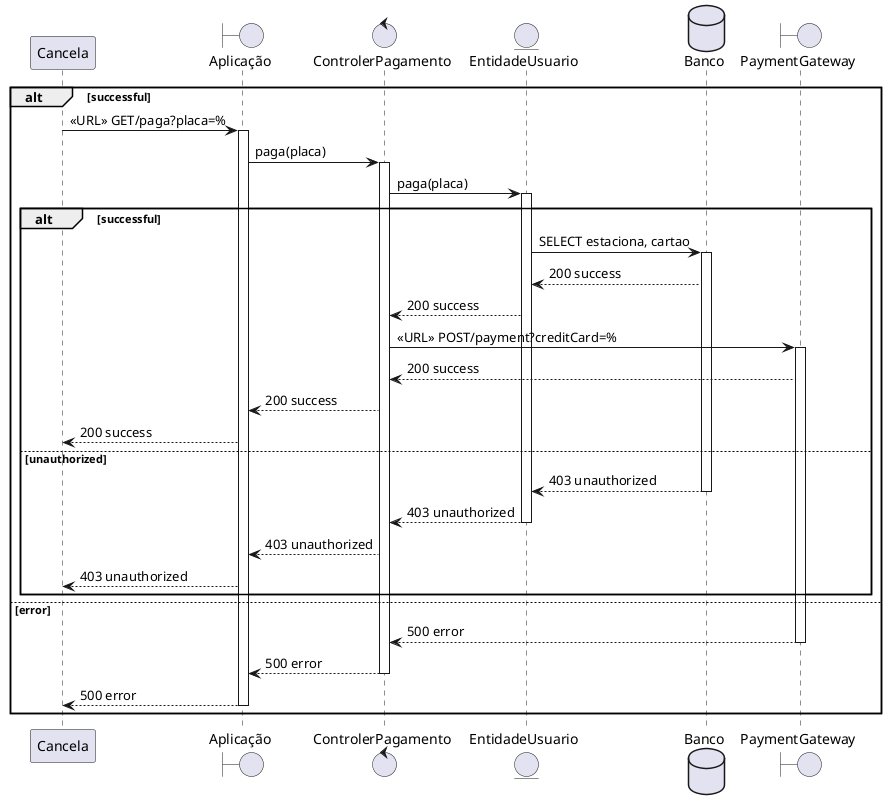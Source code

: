 @startuml
participant Cancela as catraca
boundary    Aplicação as app
control     ControlerPagamento as controler
entity      EntidadeUsuario as user
database    Banco as bd
boundary    PaymentGateway as pagamento

alt successful

catraca -> app ++ : <<URL>> GET/paga?placa=%
app -> controler ++: paga(placa)
controler-> user ++: paga(placa)
alt successful
user-> bd ++: SELECT estaciona, cartao
bd--> user: 200 success
user--> controler: 200 success
controler-> pagamento++ : <<URL>> POST/payment?creditCard=%

pagamento--> controler: 200 success
controler--> app: 200 success
app --> catraca: 200 success


else unauthorized
bd--> user--: 403 unauthorized
user--> controler--: 403 unauthorized
controler--> app: 403 unauthorized
app --> catraca: 403 unauthorized

end

else error
pagamento--> controler --: 500 error
controler--> app --: 500 error
app --> catraca --: 500 error

end
 
@enduml
